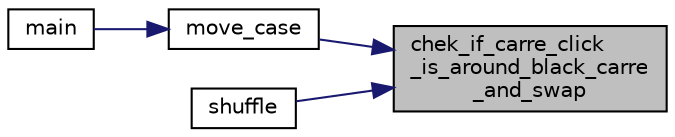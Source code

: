 digraph "chek_if_carre_click_is_around_black_carre_and_swap"
{
 // LATEX_PDF_SIZE
  edge [fontname="Helvetica",fontsize="10",labelfontname="Helvetica",labelfontsize="10"];
  node [fontname="Helvetica",fontsize="10",shape=record];
  rankdir="RL";
  Node1 [label="chek_if_carre_click\l_is_around_black_carre\l_and_swap",height=0.2,width=0.4,color="black", fillcolor="grey75", style="filled", fontcolor="black",tooltip="Vérifie si la case sur laquelle l'utilisateur a cliqué est à côté de la case vide et l'échange si c'e..."];
  Node1 -> Node2 [dir="back",color="midnightblue",fontsize="10",style="solid",fontname="Helvetica"];
  Node2 [label="move_case",height=0.2,width=0.4,color="black", fillcolor="white", style="filled",URL="$main_8c.html#a725476abc9735c8ad148677fad2c1b90",tooltip="Gère le déplacement des cases du plateau."];
  Node2 -> Node3 [dir="back",color="midnightblue",fontsize="10",style="solid",fontname="Helvetica"];
  Node3 [label="main",height=0.2,width=0.4,color="black", fillcolor="white", style="filled",URL="$main_8c.html#abf9e6b7e6f15df4b525a2e7705ba3089",tooltip="Fonction principale."];
  Node1 -> Node4 [dir="back",color="midnightblue",fontsize="10",style="solid",fontname="Helvetica"];
  Node4 [label="shuffle",height=0.2,width=0.4,color="black", fillcolor="white", style="filled",URL="$main_8c.html#a1905fe84eb39f020b32c58baf7a76758",tooltip="Mélange le plateau de jeu."];
}
